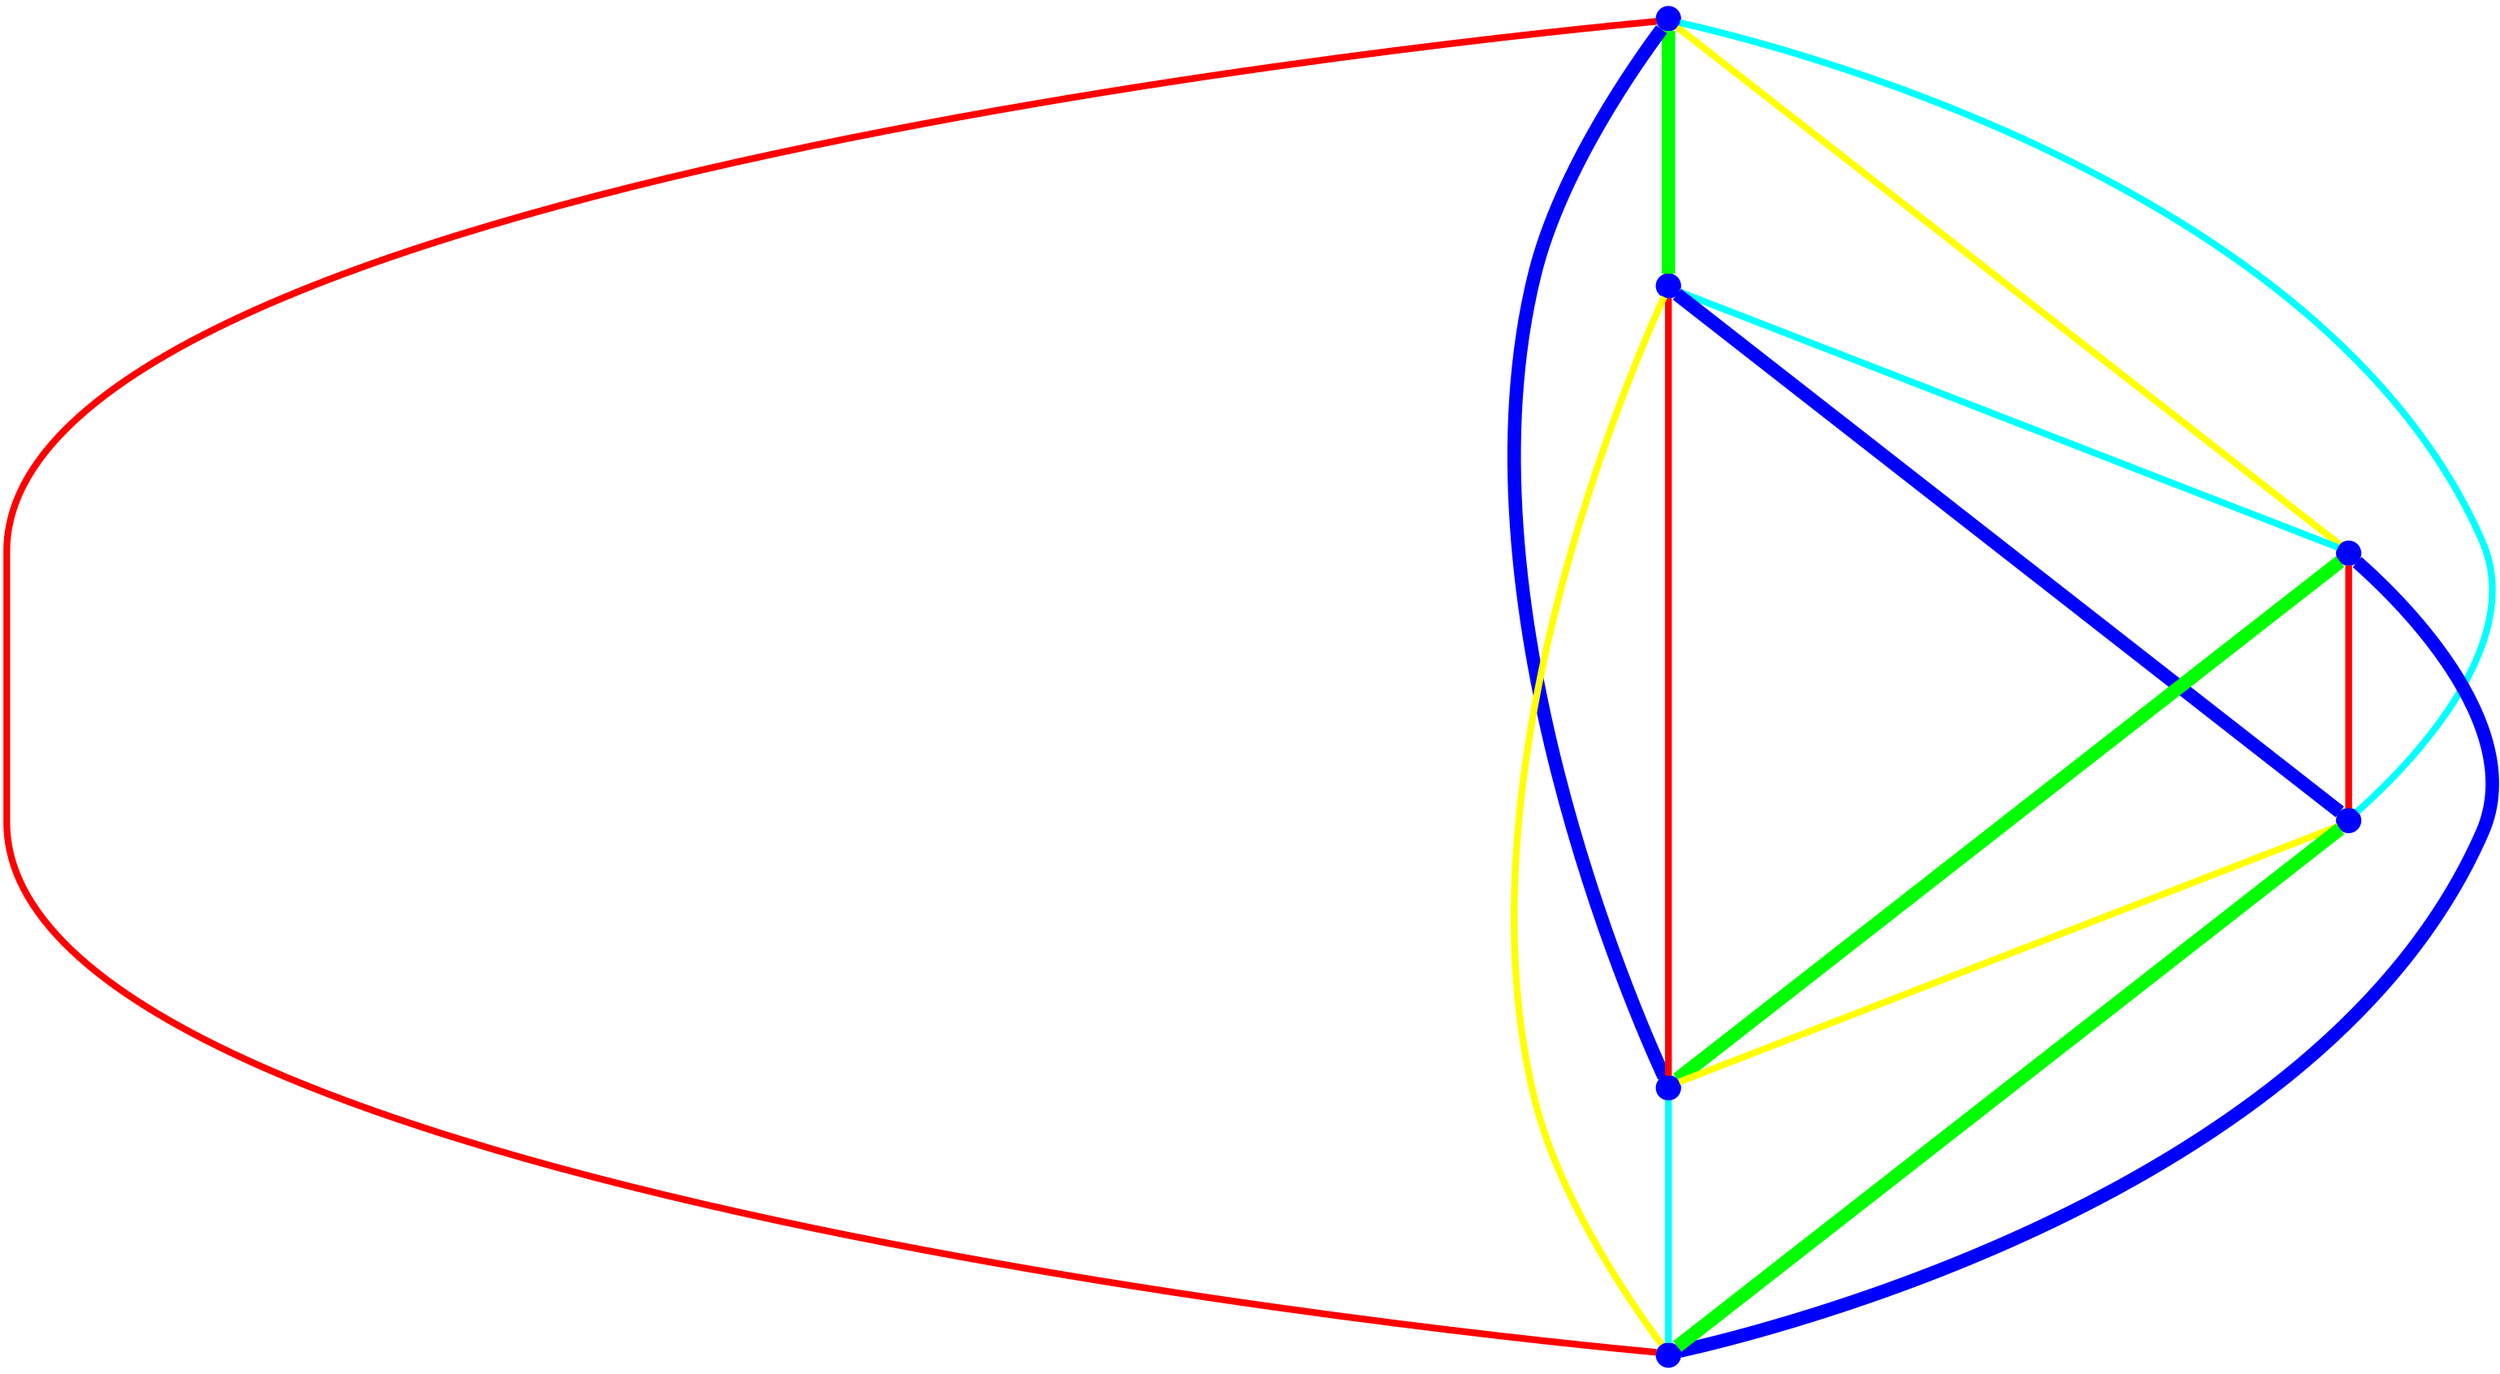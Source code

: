 graph {
ranksep=2
nodesep=2
node [label="" shape=circle style=filled fixedsize=true color=blue fillcolor=blue width=0.2];
"1" -- "2" [style="solid",penwidth="8",color="green"];
"1" -- "3" [style="solid",penwidth="4",color="yellow"];
"1" -- "4" [style="solid",penwidth="4",color="cyan"];
"1" -- "5" [style="solid",penwidth="8",color="blue"];
"1" -- "6" [style="solid",penwidth="4",color="red"];
"2" -- "3" [style="solid",penwidth="4",color="cyan"];
"2" -- "4" [style="solid",penwidth="8",color="blue"];
"2" -- "5" [style="solid",penwidth="4",color="red"];
"2" -- "6" [style="solid",penwidth="4",color="yellow"];
"3" -- "4" [style="solid",penwidth="4",color="red"];
"3" -- "5" [style="solid",penwidth="8",color="green"];
"3" -- "6" [style="solid",penwidth="8",color="blue"];
"4" -- "5" [style="solid",penwidth="4",color="yellow"];
"4" -- "6" [style="solid",penwidth="8",color="green"];
"5" -- "6" [style="solid",penwidth="4",color="cyan"];
}
